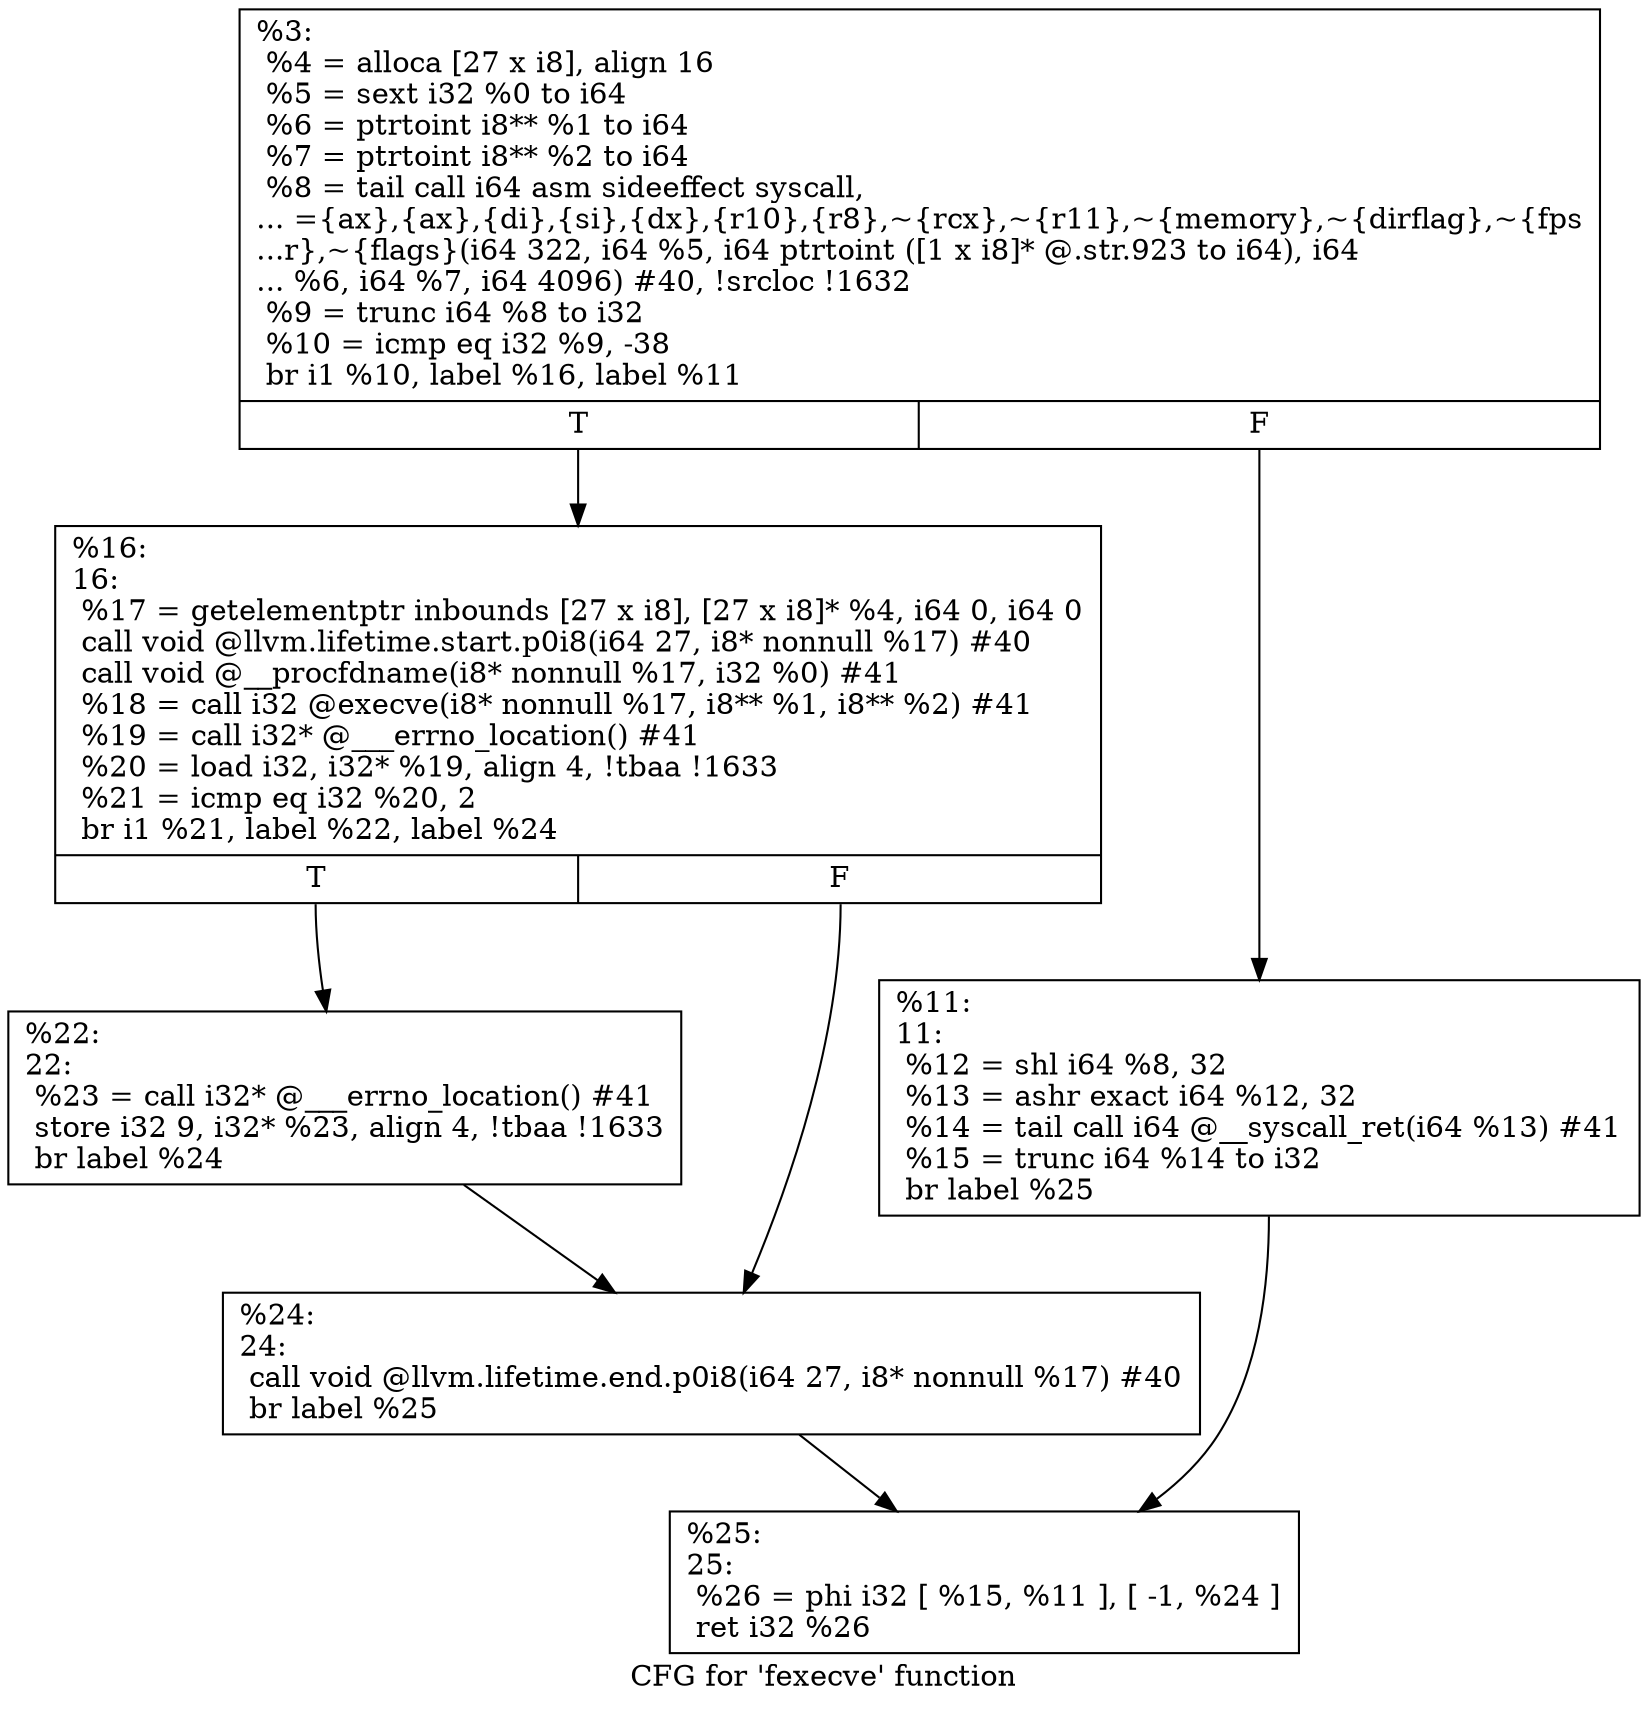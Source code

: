digraph "CFG for 'fexecve' function" {
	label="CFG for 'fexecve' function";

	Node0x1f6b250 [shape=record,label="{%3:\l  %4 = alloca [27 x i8], align 16\l  %5 = sext i32 %0 to i64\l  %6 = ptrtoint i8** %1 to i64\l  %7 = ptrtoint i8** %2 to i64\l  %8 = tail call i64 asm sideeffect syscall,\l... =\{ax\},\{ax\},\{di\},\{si\},\{dx\},\{r10\},\{r8\},~\{rcx\},~\{r11\},~\{memory\},~\{dirflag\},~\{fps\l...r\},~\{flags\}(i64 322, i64 %5, i64 ptrtoint ([1 x i8]* @.str.923 to i64), i64\l... %6, i64 %7, i64 4096) #40, !srcloc !1632\l  %9 = trunc i64 %8 to i32\l  %10 = icmp eq i32 %9, -38\l  br i1 %10, label %16, label %11\l|{<s0>T|<s1>F}}"];
	Node0x1f6b250:s0 -> Node0x1f6b6d0;
	Node0x1f6b250:s1 -> Node0x1f6b680;
	Node0x1f6b680 [shape=record,label="{%11:\l11:                                               \l  %12 = shl i64 %8, 32\l  %13 = ashr exact i64 %12, 32\l  %14 = tail call i64 @__syscall_ret(i64 %13) #41\l  %15 = trunc i64 %14 to i32\l  br label %25\l}"];
	Node0x1f6b680 -> Node0x1f6b7c0;
	Node0x1f6b6d0 [shape=record,label="{%16:\l16:                                               \l  %17 = getelementptr inbounds [27 x i8], [27 x i8]* %4, i64 0, i64 0\l  call void @llvm.lifetime.start.p0i8(i64 27, i8* nonnull %17) #40\l  call void @__procfdname(i8* nonnull %17, i32 %0) #41\l  %18 = call i32 @execve(i8* nonnull %17, i8** %1, i8** %2) #41\l  %19 = call i32* @___errno_location() #41\l  %20 = load i32, i32* %19, align 4, !tbaa !1633\l  %21 = icmp eq i32 %20, 2\l  br i1 %21, label %22, label %24\l|{<s0>T|<s1>F}}"];
	Node0x1f6b6d0:s0 -> Node0x1f6b720;
	Node0x1f6b6d0:s1 -> Node0x1f6b770;
	Node0x1f6b720 [shape=record,label="{%22:\l22:                                               \l  %23 = call i32* @___errno_location() #41\l  store i32 9, i32* %23, align 4, !tbaa !1633\l  br label %24\l}"];
	Node0x1f6b720 -> Node0x1f6b770;
	Node0x1f6b770 [shape=record,label="{%24:\l24:                                               \l  call void @llvm.lifetime.end.p0i8(i64 27, i8* nonnull %17) #40\l  br label %25\l}"];
	Node0x1f6b770 -> Node0x1f6b7c0;
	Node0x1f6b7c0 [shape=record,label="{%25:\l25:                                               \l  %26 = phi i32 [ %15, %11 ], [ -1, %24 ]\l  ret i32 %26\l}"];
}
